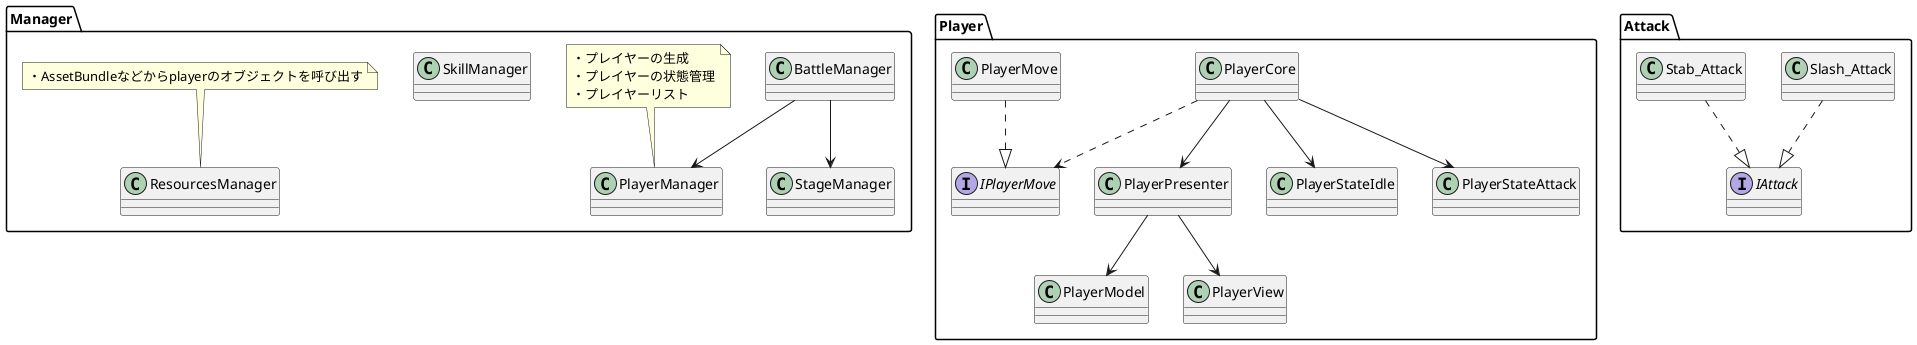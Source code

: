 ﻿@startuml
namespace Manager{
BattleManager --> PlayerManager
BattleManager --> StageManager

class BattleManager
class PlayerManager
note top of PlayerManager
・プレイヤーの生成
・プレイヤーの状態管理
・プレイヤーリスト
end note 
class StageManager
class SkillManager
class ResourcesManager
note top of ResourcesManager
・AssetBundleなどからplayerのオブジェクトを呼び出す
end note 

}

namespace Player{
PlayerPresenter --> PlayerModel
PlayerPresenter --> PlayerView
PlayerCore --> PlayerPresenter
PlayerCore --> PlayerStateIdle
PlayerCore --> PlayerStateAttack
PlayerCore ..> IPlayerMove
PlayerMove ..|> IPlayerMove

class PlayerModel
class PlayerView
class PlayerPresenter
class PlayerCore
class PlayerStateIdle
class PlayerStateAttack 
class PlayerMove
interface IPlayerMove
}

namespace Attack{
Slash_Attack ..|> IAttack
Stab_Attack ..|> IAttack

interface IAttack
class Slash_Attack
class Stab_Attack

}
@enduml
